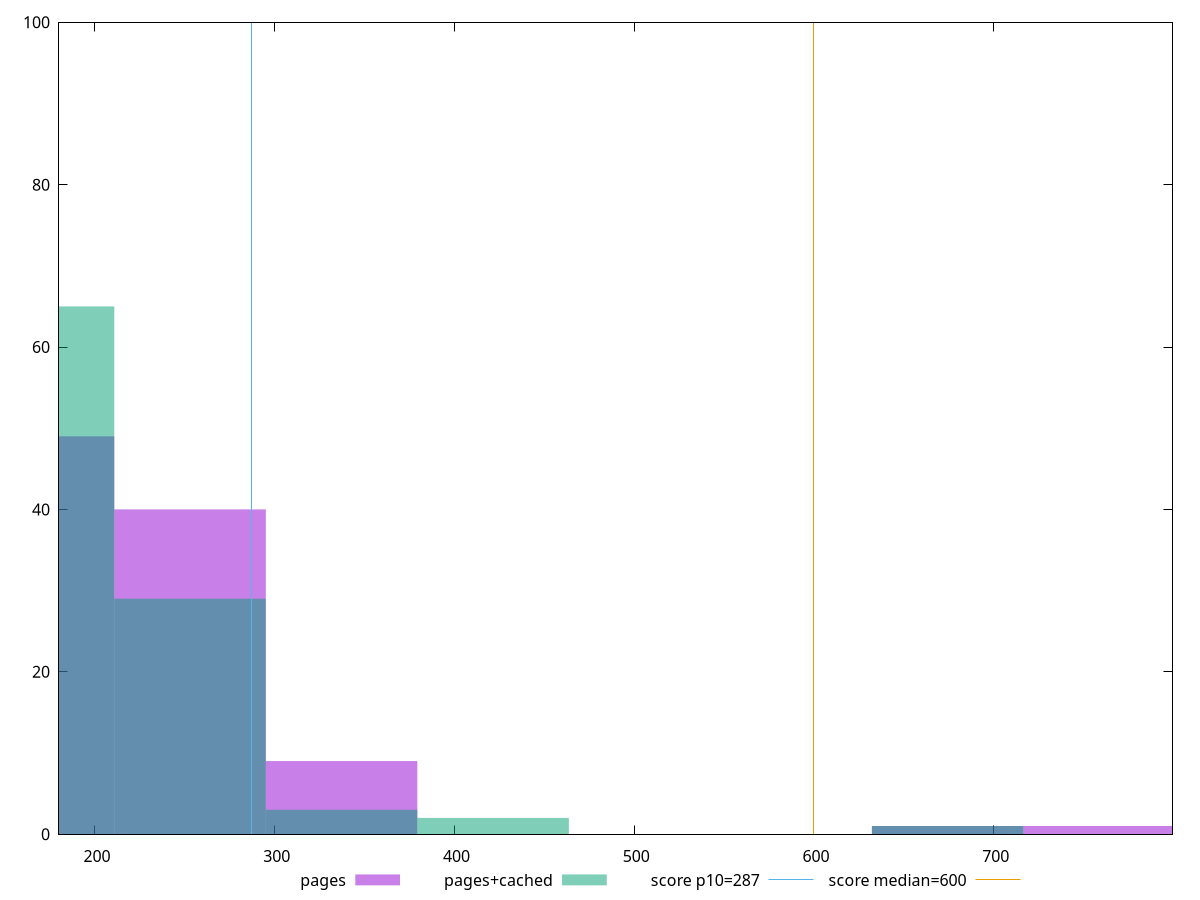 reset

$pages <<EOF
674.4126203600238 1
758.7141979050267 1
252.9047326350089 40
337.2063101800119 9
168.60315509000594 49
EOF

$pagesCached <<EOF
674.4126203600238 1
168.60315509000594 65
252.9047326350089 29
337.2063101800119 3
421.5078877250148 2
EOF

set key outside below
set boxwidth 84.30157754500297
set xrange [179.9999999999991:799.4999999999991]
set yrange [0:100]
set trange [0:100]
set style fill transparent solid 0.5 noborder

set parametric
set terminal svg size 640, 500 enhanced background rgb 'white'
set output "report_00026_2021-02-22T21:38:55.199Z/total-blocking-time/comparison/histogram/0_vs_1.svg"

plot $pages title "pages" with boxes, \
     $pagesCached title "pages+cached" with boxes, \
     287,t title "score p10=287", \
     600,t title "score median=600"

reset

